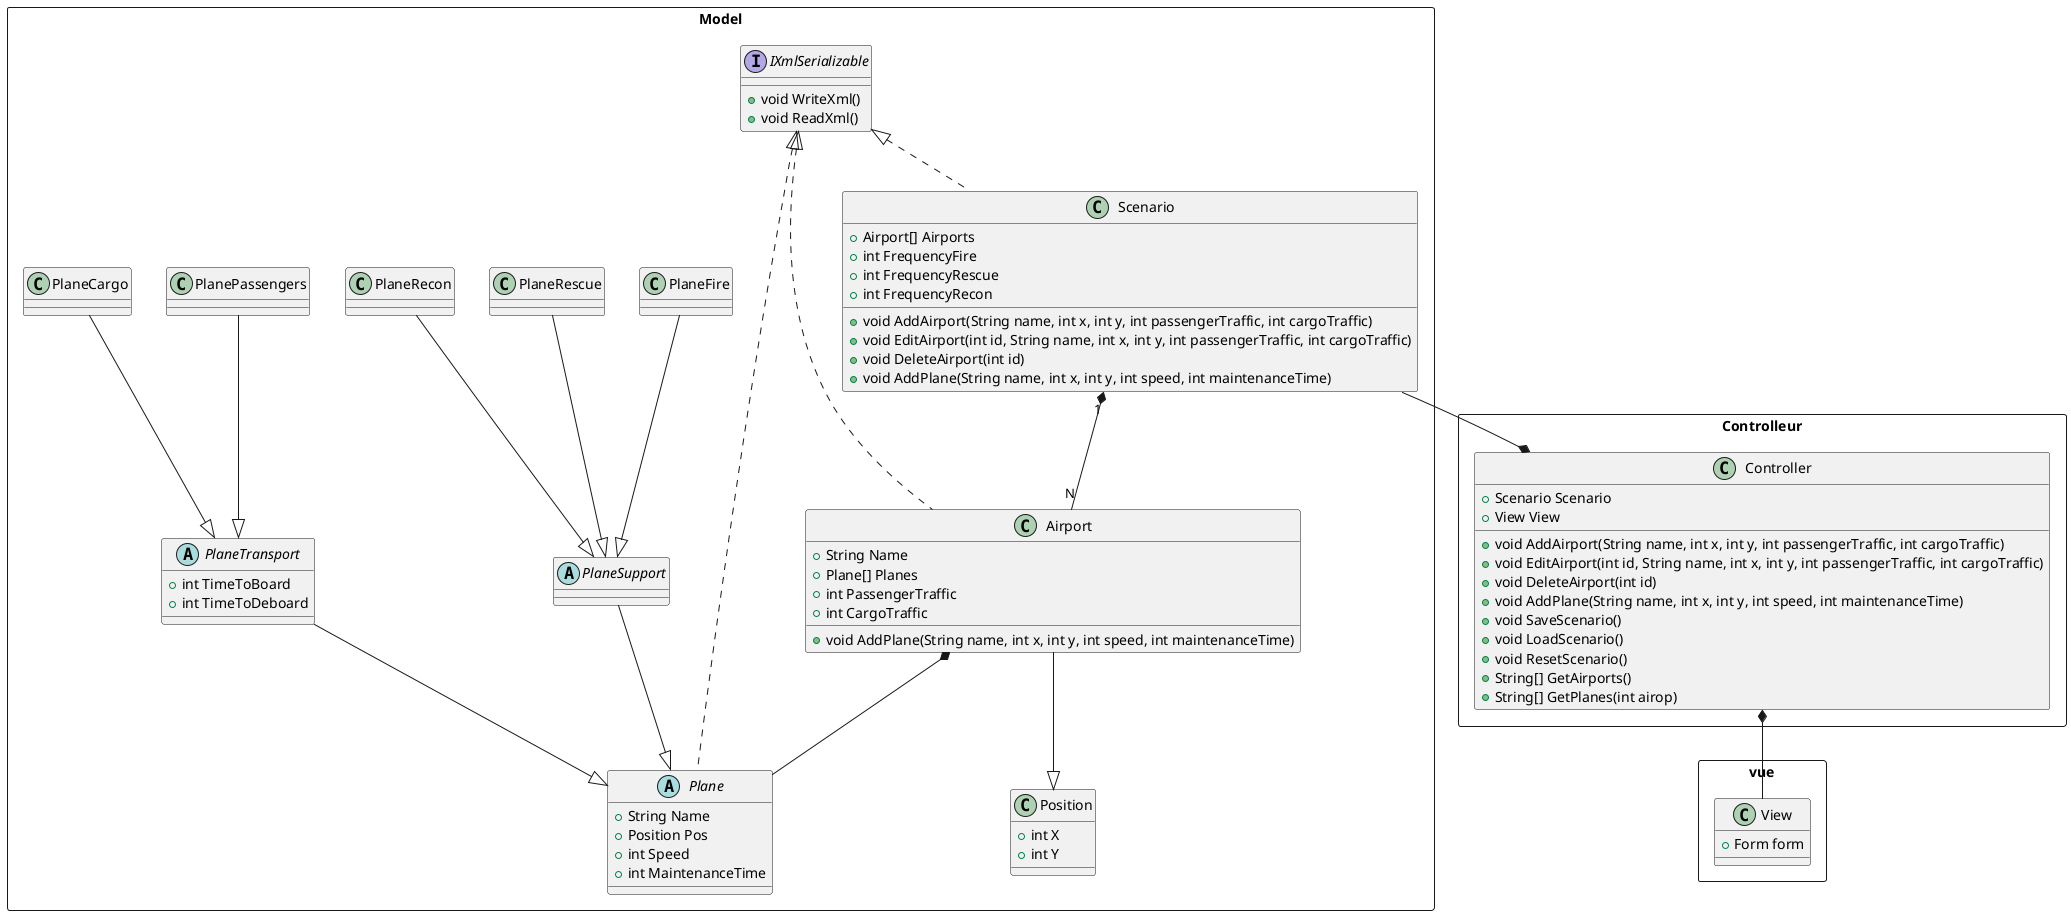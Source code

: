 ﻿@startuml

rectangle vue {
	class View {
		+Form form
	}
}

rectangle Controlleur {
class Controller {
	+ Scenario Scenario
	+ View View
	+ void AddAirport(String name, int x, int y, int passengerTraffic, int cargoTraffic)
	+ void EditAirport(int id, String name, int x, int y, int passengerTraffic, int cargoTraffic)
	+ void DeleteAirport(int id)
	+ void AddPlane(String name, int x, int y, int speed, int maintenanceTime)
	+ void SaveScenario()
	+ void LoadScenario()
	+ void ResetScenario()
	+ String[] GetAirports()
	+ String[] GetPlanes(int airop)
}
}

rectangle Model {
class Scenario {
	+ Airport[] Airports 
	+ int FrequencyFire
	+ int FrequencyRescue
	+ int FrequencyRecon
	+ void AddAirport(String name, int x, int y, int passengerTraffic, int cargoTraffic)
	+ void EditAirport(int id, String name, int x, int y, int passengerTraffic, int cargoTraffic)
	+ void DeleteAirport(int id)
	+ void AddPlane(String name, int x, int y, int speed, int maintenanceTime)
}

interface IXmlSerializable {
	+ void WriteXml()
	+ void ReadXml()
}

class Position {
	+ int X
	+ int Y
}

abstract class Plane {
	+ String Name
	+ Position Pos
	+ int Speed
	+ int MaintenanceTime
}

abstract class PlaneTransport {
	+ int TimeToBoard
	+ int TimeToDeboard
}

abstract class PlaneSupport {
}

class Airport {
	+ String Name
	+ Plane[] Planes
	+ int PassengerTraffic
	+ int CargoTraffic
	+ void AddPlane(String name, int x, int y, int speed, int maintenanceTime)
}

class PlaneCargo {}
class PlaneRecon{}
class PlanePassengers{}
class PlaneFire{}
class PlaneRescue{}
}

PlaneTransport --|> Plane
PlaneSupport --|> Plane
PlaneCargo --|> PlaneTransport
PlanePassengers --|> PlaneTransport
PlaneFire --|> PlaneSupport
PlaneRescue --|> PlaneSupport
PlaneRecon --|> PlaneSupport
Airport --|> Position
Airport *-- Plane
Scenario "1" *-- "N" Airport
Scenario --* Controller
Controller *-- View

IXmlSerializable <|-. Scenario
IXmlSerializable <|-. Plane
IXmlSerializable <|-. Airport
@enduml